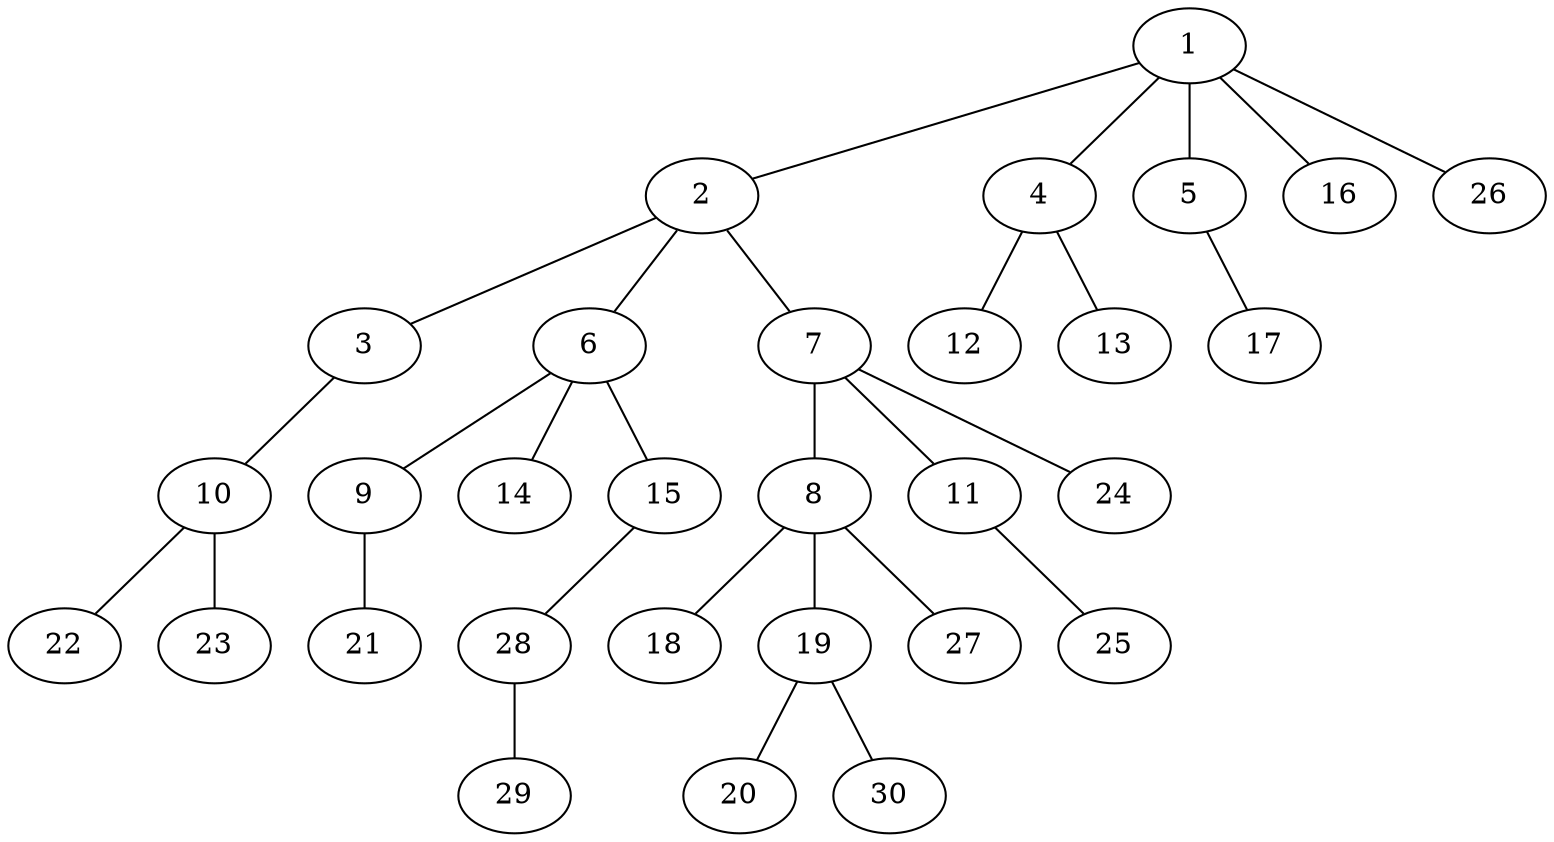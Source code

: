 graph graphname {1--2
1--4
1--5
1--16
1--26
2--3
2--6
2--7
3--10
4--12
4--13
5--17
6--9
6--14
6--15
7--8
7--11
7--24
8--18
8--19
8--27
9--21
10--22
10--23
11--25
15--28
19--20
19--30
28--29
}